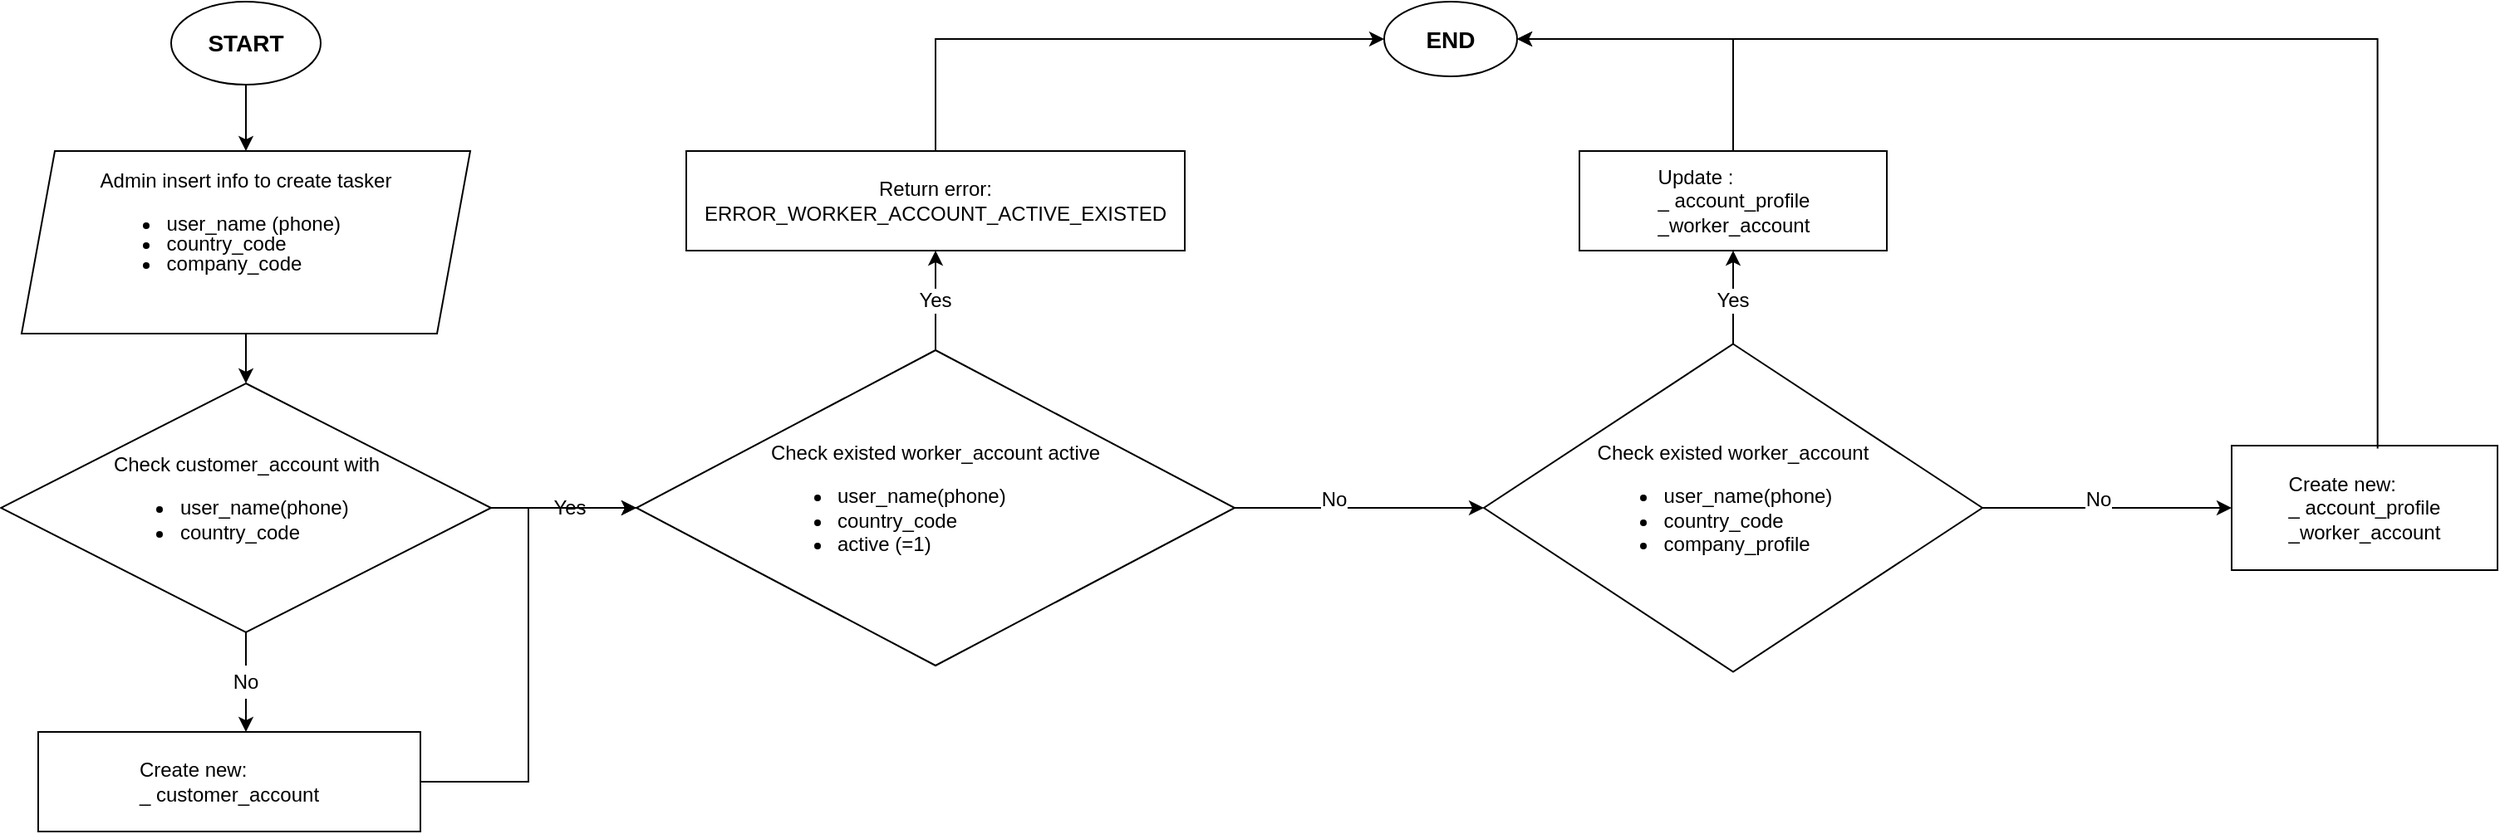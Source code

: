 <mxfile version="15.4.1" type="github">
  <diagram id="Efw3HggVqYkUfNNHv9gO" name="Page-1">
    <mxGraphModel dx="1021" dy="529" grid="1" gridSize="10" guides="1" tooltips="1" connect="1" arrows="1" fold="1" page="1" pageScale="1" pageWidth="850" pageHeight="1100" math="0" shadow="0">
      <root>
        <mxCell id="0" />
        <mxCell id="1" parent="0" />
        <mxCell id="LXjxUTPWMyTvLuDhcRor-3" value="" style="edgeStyle=orthogonalEdgeStyle;rounded=0;orthogonalLoop=1;jettySize=auto;html=1;" parent="1" source="LXjxUTPWMyTvLuDhcRor-1" target="LXjxUTPWMyTvLuDhcRor-2" edge="1">
          <mxGeometry relative="1" as="geometry" />
        </mxCell>
        <mxCell id="LXjxUTPWMyTvLuDhcRor-1" value="&lt;font style=&quot;font-size: 14px&quot;&gt;&lt;b&gt;START&lt;/b&gt;&lt;/font&gt;" style="ellipse;whiteSpace=wrap;html=1;" parent="1" vertex="1">
          <mxGeometry x="330" y="30" width="90" height="50" as="geometry" />
        </mxCell>
        <mxCell id="LXjxUTPWMyTvLuDhcRor-6" value="" style="edgeStyle=orthogonalEdgeStyle;rounded=0;orthogonalLoop=1;jettySize=auto;html=1;" parent="1" source="LXjxUTPWMyTvLuDhcRor-2" target="LXjxUTPWMyTvLuDhcRor-4" edge="1">
          <mxGeometry relative="1" as="geometry" />
        </mxCell>
        <mxCell id="LXjxUTPWMyTvLuDhcRor-2" value="&lt;div align=&quot;justify&quot;&gt;&lt;font style=&quot;font-size: 12px&quot;&gt;Admin insert info to create tasker&lt;/font&gt;&lt;/div&gt;&lt;div align=&quot;justify&quot;&gt;&lt;ul style=&quot;line-height: 100%&quot;&gt;&lt;li&gt;&lt;font style=&quot;font-size: 12px&quot;&gt;user_name (phone)&lt;/font&gt;&lt;/li&gt;&lt;li&gt;&lt;font style=&quot;font-size: 12px&quot;&gt;country_code&lt;/font&gt;&lt;/li&gt;&lt;li&gt;&lt;font style=&quot;font-size: 12px&quot;&gt;company_code&lt;br&gt;&lt;/font&gt;&lt;/li&gt;&lt;/ul&gt;&lt;/div&gt;&lt;div align=&quot;justify&quot;&gt;&lt;font style=&quot;font-size: 12px&quot;&gt;&lt;br&gt;&lt;/font&gt;&lt;/div&gt;" style="shape=parallelogram;perimeter=parallelogramPerimeter;whiteSpace=wrap;html=1;fixedSize=1;align=center;" parent="1" vertex="1">
          <mxGeometry x="240" y="120" width="270" height="110" as="geometry" />
        </mxCell>
        <object label="" id="LXjxUTPWMyTvLuDhcRor-51">
          <mxCell style="edgeStyle=orthogonalEdgeStyle;rounded=0;orthogonalLoop=1;jettySize=auto;html=1;startArrow=none;" parent="1" source="LXjxUTPWMyTvLuDhcRor-52" target="LXjxUTPWMyTvLuDhcRor-48" edge="1">
            <mxGeometry relative="1" as="geometry" />
          </mxCell>
        </object>
        <mxCell id="LXjxUTPWMyTvLuDhcRor-4" value="&lt;div&gt;Check customer_account with&lt;/div&gt;&lt;div align=&quot;justify&quot;&gt;&lt;ul&gt;&lt;li&gt;user_name(phone)&lt;/li&gt;&lt;li&gt;country_code&lt;/li&gt;&lt;/ul&gt;&lt;/div&gt;" style="rhombus;whiteSpace=wrap;html=1;" parent="1" vertex="1">
          <mxGeometry x="227.5" y="260" width="295" height="150" as="geometry" />
        </mxCell>
        <mxCell id="LXjxUTPWMyTvLuDhcRor-19" value="&lt;div align=&quot;justify&quot;&gt;Create new:&lt;/div&gt;&lt;div align=&quot;justify&quot;&gt;_ customer_account&lt;/div&gt;" style="rounded=0;whiteSpace=wrap;html=1;" parent="1" vertex="1">
          <mxGeometry x="250" y="470" width="230" height="60" as="geometry" />
        </mxCell>
        <mxCell id="LXjxUTPWMyTvLuDhcRor-44" value="" style="group" parent="1" vertex="1" connectable="0">
          <mxGeometry x="355" y="430" width="40" height="20" as="geometry" />
        </mxCell>
        <mxCell id="LXjxUTPWMyTvLuDhcRor-28" value="No" style="text;html=1;strokeColor=none;fillColor=none;align=center;verticalAlign=middle;whiteSpace=wrap;rounded=0;labelBackgroundColor=none;" parent="LXjxUTPWMyTvLuDhcRor-44" vertex="1">
          <mxGeometry width="40" height="20" as="geometry" />
        </mxCell>
        <mxCell id="LXjxUTPWMyTvLuDhcRor-29" value="" style="endArrow=none;html=1;exitX=0.5;exitY=1;exitDx=0;exitDy=0;entryX=0.5;entryY=0;entryDx=0;entryDy=0;" parent="LXjxUTPWMyTvLuDhcRor-44" source="LXjxUTPWMyTvLuDhcRor-4" target="LXjxUTPWMyTvLuDhcRor-28" edge="1">
          <mxGeometry relative="1" as="geometry">
            <mxPoint x="20" y="-20" as="sourcePoint" />
            <mxPoint x="20" y="40" as="targetPoint" />
          </mxGeometry>
        </mxCell>
        <mxCell id="LXjxUTPWMyTvLuDhcRor-21" value="" style="endArrow=classic;html=1;exitX=0.5;exitY=1;exitDx=0;exitDy=0;entryX=0.5;entryY=0;entryDx=0;entryDy=0;startArrow=none;" parent="1" source="LXjxUTPWMyTvLuDhcRor-28" edge="1">
          <mxGeometry relative="1" as="geometry">
            <mxPoint x="85" y="70" as="sourcePoint" />
            <mxPoint x="375" y="470" as="targetPoint" />
          </mxGeometry>
        </mxCell>
        <mxCell id="u4TM5c6Gz8K2rN7uUjUe-4" value="" style="edgeStyle=orthogonalEdgeStyle;rounded=0;orthogonalLoop=1;jettySize=auto;html=1;" edge="1" parent="1" source="LXjxUTPWMyTvLuDhcRor-48" target="LXjxUTPWMyTvLuDhcRor-57">
          <mxGeometry relative="1" as="geometry" />
        </mxCell>
        <mxCell id="LXjxUTPWMyTvLuDhcRor-48" value="&lt;div&gt;Check existed worker_account active&lt;br&gt;&lt;/div&gt;&lt;div align=&quot;justify&quot;&gt;&lt;ul&gt;&lt;li&gt;user_name(phone)&lt;/li&gt;&lt;li&gt;country_code&lt;/li&gt;&lt;li&gt;active (=1)&lt;br&gt;&lt;/li&gt;&lt;/ul&gt;&lt;/div&gt;" style="rhombus;whiteSpace=wrap;html=1;" parent="1" vertex="1">
          <mxGeometry x="610" y="240" width="360" height="190" as="geometry" />
        </mxCell>
        <mxCell id="LXjxUTPWMyTvLuDhcRor-52" value="Yes" style="text;html=1;strokeColor=none;fillColor=none;align=center;verticalAlign=middle;whiteSpace=wrap;rounded=0;labelBackgroundColor=none;" parent="1" vertex="1">
          <mxGeometry x="550" y="325" width="40" height="20" as="geometry" />
        </mxCell>
        <mxCell id="LXjxUTPWMyTvLuDhcRor-54" value="" style="edgeStyle=orthogonalEdgeStyle;rounded=0;orthogonalLoop=1;jettySize=auto;html=1;endArrow=none;" parent="1" source="LXjxUTPWMyTvLuDhcRor-4" target="LXjxUTPWMyTvLuDhcRor-52" edge="1">
          <mxGeometry relative="1" as="geometry">
            <mxPoint x="522.5" y="335" as="sourcePoint" />
            <mxPoint x="610" y="335" as="targetPoint" />
          </mxGeometry>
        </mxCell>
        <mxCell id="u4TM5c6Gz8K2rN7uUjUe-5" value="" style="edgeStyle=orthogonalEdgeStyle;rounded=0;orthogonalLoop=1;jettySize=auto;html=1;" edge="1" parent="1" source="LXjxUTPWMyTvLuDhcRor-56" target="LXjxUTPWMyTvLuDhcRor-60">
          <mxGeometry relative="1" as="geometry" />
        </mxCell>
        <mxCell id="LXjxUTPWMyTvLuDhcRor-56" value="&lt;div&gt;Check existed worker_account &lt;br&gt;&lt;/div&gt;&lt;div align=&quot;justify&quot;&gt;&lt;ul&gt;&lt;li&gt;user_name(phone)&lt;/li&gt;&lt;li&gt;country_code&lt;/li&gt;&lt;li&gt;company_profile&lt;br&gt;&lt;/li&gt;&lt;/ul&gt;&lt;/div&gt;" style="rhombus;whiteSpace=wrap;html=1;labelBackgroundColor=none;" parent="1" vertex="1">
          <mxGeometry x="1120" y="236.25" width="300" height="197.5" as="geometry" />
        </mxCell>
        <mxCell id="LXjxUTPWMyTvLuDhcRor-57" value="&lt;div&gt;Return error: &lt;br&gt;&lt;/div&gt;&lt;div&gt;ERROR_WORKER_ACCOUNT_ACTIVE_EXISTED&lt;br&gt;&lt;/div&gt;" style="rounded=0;whiteSpace=wrap;html=1;labelBackgroundColor=none;" parent="1" vertex="1">
          <mxGeometry x="640" y="120" width="300" height="60" as="geometry" />
        </mxCell>
        <mxCell id="LXjxUTPWMyTvLuDhcRor-60" value="&lt;div align=&quot;justify&quot;&gt;Update :&lt;/div&gt;&lt;div align=&quot;justify&quot;&gt;_ account_profile&lt;/div&gt;&lt;div align=&quot;justify&quot;&gt;_worker_account&lt;br&gt;&lt;/div&gt;" style="rounded=0;whiteSpace=wrap;html=1;labelBackgroundColor=none;" parent="1" vertex="1">
          <mxGeometry x="1177.5" y="120" width="185" height="60" as="geometry" />
        </mxCell>
        <mxCell id="LXjxUTPWMyTvLuDhcRor-61" value="&lt;b&gt;&lt;font style=&quot;font-size: 14px&quot;&gt;END&lt;/font&gt;&lt;/b&gt;" style="ellipse;whiteSpace=wrap;html=1;labelBackgroundColor=none;" parent="1" vertex="1">
          <mxGeometry x="1060" y="30" width="80" height="45" as="geometry" />
        </mxCell>
        <mxCell id="LXjxUTPWMyTvLuDhcRor-64" value="Yes" style="text;html=1;strokeColor=none;fillColor=none;align=center;verticalAlign=middle;whiteSpace=wrap;rounded=0;labelBackgroundColor=default;" parent="1" vertex="1">
          <mxGeometry x="770" y="200" width="40" height="20" as="geometry" />
        </mxCell>
        <mxCell id="u4TM5c6Gz8K2rN7uUjUe-1" value="" style="endArrow=classic;html=1;rounded=0;edgeStyle=orthogonalEdgeStyle;entryX=0;entryY=0.5;entryDx=0;entryDy=0;" edge="1" parent="1" source="LXjxUTPWMyTvLuDhcRor-19" target="LXjxUTPWMyTvLuDhcRor-48">
          <mxGeometry width="50" height="50" relative="1" as="geometry">
            <mxPoint x="480" y="550" as="sourcePoint" />
            <mxPoint x="610" y="340" as="targetPoint" />
          </mxGeometry>
        </mxCell>
        <mxCell id="u4TM5c6Gz8K2rN7uUjUe-3" value="&lt;div align=&quot;justify&quot;&gt;Create new:&lt;/div&gt;&lt;div align=&quot;justify&quot;&gt;_ account_profile&lt;/div&gt;&lt;div align=&quot;justify&quot;&gt;_worker_account&lt;br&gt;&lt;/div&gt;" style="rounded=0;whiteSpace=wrap;html=1;labelBackgroundColor=none;" vertex="1" parent="1">
          <mxGeometry x="1570" y="297.5" width="160" height="75" as="geometry" />
        </mxCell>
        <mxCell id="u4TM5c6Gz8K2rN7uUjUe-6" value="Yes" style="text;html=1;strokeColor=none;fillColor=none;align=center;verticalAlign=middle;whiteSpace=wrap;rounded=0;labelBackgroundColor=default;" vertex="1" parent="1">
          <mxGeometry x="1240" y="195" width="60" height="30" as="geometry" />
        </mxCell>
        <mxCell id="u4TM5c6Gz8K2rN7uUjUe-8" value="" style="endArrow=classic;html=1;rounded=0;edgeStyle=orthogonalEdgeStyle;exitX=1;exitY=0.5;exitDx=0;exitDy=0;entryX=0;entryY=0.5;entryDx=0;entryDy=0;" edge="1" parent="1" source="LXjxUTPWMyTvLuDhcRor-48" target="LXjxUTPWMyTvLuDhcRor-56">
          <mxGeometry width="50" height="50" relative="1" as="geometry">
            <mxPoint x="1090" y="350" as="sourcePoint" />
            <mxPoint x="1140" y="300" as="targetPoint" />
          </mxGeometry>
        </mxCell>
        <mxCell id="u4TM5c6Gz8K2rN7uUjUe-9" value="No" style="text;html=1;strokeColor=none;fillColor=none;align=center;verticalAlign=middle;whiteSpace=wrap;rounded=0;labelBackgroundColor=default;" vertex="1" parent="1">
          <mxGeometry x="1000" y="315" width="60" height="30" as="geometry" />
        </mxCell>
        <mxCell id="u4TM5c6Gz8K2rN7uUjUe-10" value="" style="endArrow=classic;html=1;rounded=0;edgeStyle=orthogonalEdgeStyle;exitX=1;exitY=0.5;exitDx=0;exitDy=0;entryX=0;entryY=0.5;entryDx=0;entryDy=0;" edge="1" parent="1" source="LXjxUTPWMyTvLuDhcRor-56" target="u4TM5c6Gz8K2rN7uUjUe-3">
          <mxGeometry width="50" height="50" relative="1" as="geometry">
            <mxPoint x="1450" y="350" as="sourcePoint" />
            <mxPoint x="1500" y="300" as="targetPoint" />
          </mxGeometry>
        </mxCell>
        <mxCell id="u4TM5c6Gz8K2rN7uUjUe-11" value="No" style="text;html=1;strokeColor=none;fillColor=none;align=center;verticalAlign=middle;whiteSpace=wrap;rounded=0;labelBackgroundColor=default;" vertex="1" parent="1">
          <mxGeometry x="1460" y="315" width="60" height="30" as="geometry" />
        </mxCell>
        <mxCell id="u4TM5c6Gz8K2rN7uUjUe-15" value="" style="endArrow=classic;html=1;rounded=0;edgeStyle=orthogonalEdgeStyle;entryX=0;entryY=0.5;entryDx=0;entryDy=0;exitX=0.5;exitY=0;exitDx=0;exitDy=0;exitPerimeter=0;" edge="1" parent="1" source="LXjxUTPWMyTvLuDhcRor-57" target="LXjxUTPWMyTvLuDhcRor-61">
          <mxGeometry width="50" height="50" relative="1" as="geometry">
            <mxPoint x="790" y="110" as="sourcePoint" />
            <mxPoint x="1140" y="210" as="targetPoint" />
            <Array as="points">
              <mxPoint x="790" y="53" />
            </Array>
          </mxGeometry>
        </mxCell>
        <mxCell id="u4TM5c6Gz8K2rN7uUjUe-16" value="" style="endArrow=classic;html=1;rounded=0;edgeStyle=orthogonalEdgeStyle;entryX=1;entryY=0.5;entryDx=0;entryDy=0;exitX=0.5;exitY=0;exitDx=0;exitDy=0;" edge="1" parent="1" source="LXjxUTPWMyTvLuDhcRor-60" target="LXjxUTPWMyTvLuDhcRor-61">
          <mxGeometry width="50" height="50" relative="1" as="geometry">
            <mxPoint x="1090" y="260" as="sourcePoint" />
            <mxPoint x="1140" y="210" as="targetPoint" />
          </mxGeometry>
        </mxCell>
        <mxCell id="u4TM5c6Gz8K2rN7uUjUe-17" value="" style="endArrow=classic;html=1;rounded=0;edgeStyle=orthogonalEdgeStyle;entryX=1;entryY=0.5;entryDx=0;entryDy=0;exitX=0.549;exitY=0.023;exitDx=0;exitDy=0;exitPerimeter=0;" edge="1" parent="1" source="u4TM5c6Gz8K2rN7uUjUe-3" target="LXjxUTPWMyTvLuDhcRor-61">
          <mxGeometry width="50" height="50" relative="1" as="geometry">
            <mxPoint x="1090" y="260" as="sourcePoint" />
            <mxPoint x="1140" y="210" as="targetPoint" />
            <Array as="points">
              <mxPoint x="1658" y="53" />
            </Array>
          </mxGeometry>
        </mxCell>
      </root>
    </mxGraphModel>
  </diagram>
</mxfile>
